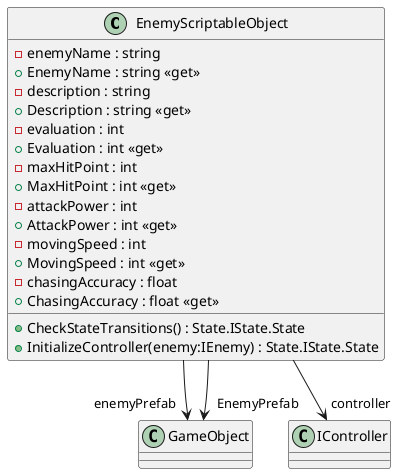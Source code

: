 @startuml
class EnemyScriptableObject {
    - enemyName : string
    + EnemyName : string <<get>>
    - description : string
    + Description : string <<get>>
    - evaluation : int
    + Evaluation : int <<get>>
    - maxHitPoint : int
    + MaxHitPoint : int <<get>>
    - attackPower : int
    + AttackPower : int <<get>>
    - movingSpeed : int
    + MovingSpeed : int <<get>>
    - chasingAccuracy : float
    + ChasingAccuracy : float <<get>>
    + CheckStateTransitions() : State.IState.State
    + InitializeController(enemy:IEnemy) : State.IState.State
}
EnemyScriptableObject --> "enemyPrefab" GameObject
EnemyScriptableObject --> "EnemyPrefab" GameObject
EnemyScriptableObject --> "controller" IController
@enduml
